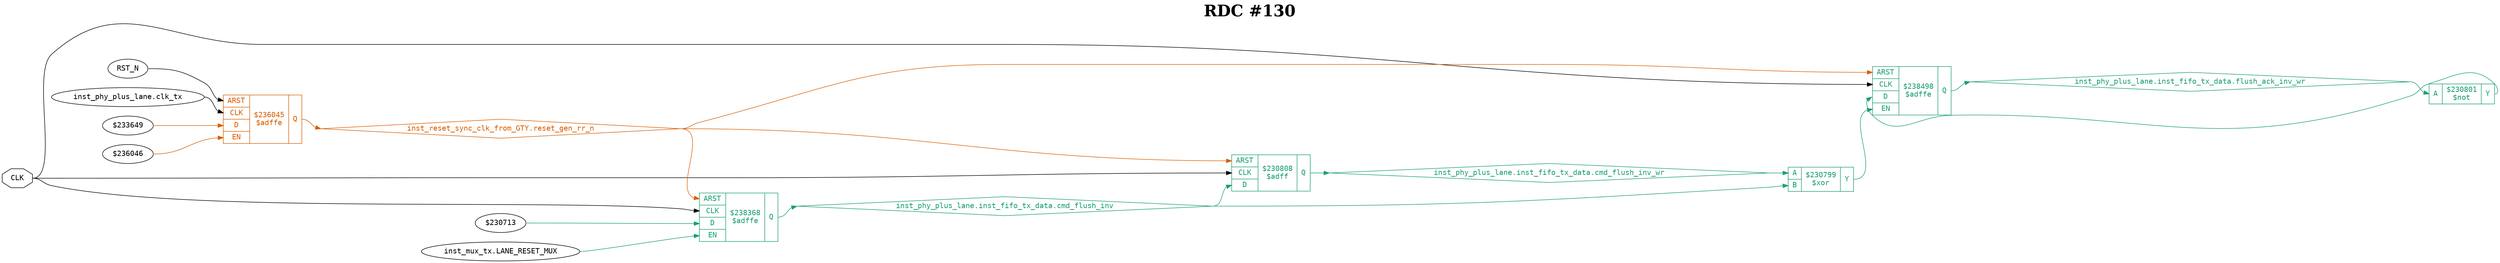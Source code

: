 digraph "spacefibre_light_top" {
label=<<b>RDC #130</b>>;
labelloc="t"
fontsize="30"
node ["fontname"="Courier"]
edge ["fontname"="Courier"]
rankdir="LR";
remincross=true;
n3 [ shape=octagon, label="CLK", color="black", fontcolor="black", href="/src/ip_spacefibre_light_top/spacefibre_light_top.vhd#45" ];
n4 [ shape=diamond, label="inst_phy_plus_lane.inst_fifo_tx_data.cmd_flush_inv", colorscheme="dark28", color="1", fontcolor="1", href="/src/ip/fifo_dc/fifo_dc.vhd#112" ];
n5 [ shape=diamond, label="inst_phy_plus_lane.inst_fifo_tx_data.cmd_flush_inv_wr", colorscheme="dark28", color="1", fontcolor="1", href="/src/ip/fifo_dc/fifo_dc.vhd#113" ];
n6 [ shape=diamond, label="inst_phy_plus_lane.inst_fifo_tx_data.flush_ack_inv_wr", colorscheme="dark28", color="1", fontcolor="1", href="/src/ip/fifo_dc/fifo_dc.vhd#115" ];
n7 [ shape=diamond, label="inst_reset_sync_clk_from_GTY.reset_gen_rr_n", colorscheme="dark28", color="2", fontcolor="2", href="/src/ip_spacefibre_light_top/reset_gen.vhd#46" ];
{ rank="source"; n3;}
{ rank="sink";}
v0 [ label="RST_N" ];
v1 [ label="inst_phy_plus_lane.clk_tx" ];
v2 [ label="$233649" ];
v3 [ label="$236046" ];
c12 [ shape=record, label="{{<p8> ARST|<p3> CLK|<p9> D|<p10> EN}|$236045\n$adffe|{<p11> Q}}", colorscheme="dark28", color="2", fontcolor="2" , href="/src/ip_spacefibre_light_top/reset_gen.vhd#56"  ];
v4 [ label="$230713" ];
v5 [ label="inst_mux_tx.LANE_RESET_MUX" ];
c13 [ shape=record, label="{{<p8> ARST|<p3> CLK|<p9> D|<p10> EN}|$238368\n$adffe|{<p11> Q}}", colorscheme="dark28", color="1", fontcolor="1" , href="/src/ip/fifo_dc/fifo_dc.vhd#440"  ];
c14 [ shape=record, label="{{<p8> ARST|<p3> CLK|<p9> D|<p10> EN}|$238498\n$adffe|{<p11> Q}}", colorscheme="dark28", color="1", fontcolor="1" , href="/src/ip/fifo_dc/fifo_dc.vhd#199"  ];
c15 [ shape=record, label="{{<p8> ARST|<p3> CLK|<p9> D}|$230808\n$adff|{<p11> Q}}", colorscheme="dark28", color="1", fontcolor="1" , href="/src/ip/fifo_dc/fifo_dc.vhd#199"  ];
c19 [ shape=record, label="{{<p16> A|<p17> B}|$230799\n$xor|{<p18> Y}}", colorscheme="dark28", color="1", fontcolor="1" , href="/src/ip/fifo_dc/fifo_dc.vhd#205"  ];
c20 [ shape=record, label="{{<p16> A}|$230801\n$not|{<p18> Y}}", colorscheme="dark28", color="1", fontcolor="1" , href="/src/ip/fifo_dc/fifo_dc.vhd#207"  ];
c19:p18:e -> c14:p10:w [colorscheme="dark28", color="1", fontcolor="1", label=""];
c20:p18:e -> c14:p9:w [colorscheme="dark28", color="1", fontcolor="1", label=""];
n3:e -> c13:p3:w [color="black", fontcolor="black", label=""];
n3:e -> c14:p3:w [color="black", fontcolor="black", label=""];
n3:e -> c15:p3:w [color="black", fontcolor="black", label=""];
c13:p11:e -> n4:w [colorscheme="dark28", color="1", fontcolor="1", label=""];
n4:e -> c15:p9:w [colorscheme="dark28", color="1", fontcolor="1", label=""];
n4:e -> c19:p17:w [colorscheme="dark28", color="1", fontcolor="1", label=""];
c15:p11:e -> n5:w [colorscheme="dark28", color="1", fontcolor="1", label=""];
n5:e -> c19:p16:w [colorscheme="dark28", color="1", fontcolor="1", label=""];
c14:p11:e -> n6:w [colorscheme="dark28", color="1", fontcolor="1", label=""];
n6:e -> c20:p16:w [colorscheme="dark28", color="1", fontcolor="1", label=""];
c12:p11:e -> n7:w [colorscheme="dark28", color="2", fontcolor="2", label=""];
n7:e -> c13:p8:w [colorscheme="dark28", color="2", fontcolor="2", label=""];
n7:e -> c14:p8:w [colorscheme="dark28", color="2", fontcolor="2", label=""];
n7:e -> c15:p8:w [colorscheme="dark28", color="2", fontcolor="2", label=""];
v0:e -> c12:p8:w [color="black", fontcolor="black", label=""];
v1:e -> c12:p3:w [color="black", fontcolor="black", label=""];
v2:e -> c12:p9:w [colorscheme="dark28", color="2", fontcolor="2", label=""];
v3:e -> c12:p10:w [colorscheme="dark28", color="2", fontcolor="2", label=""];
v4:e -> c13:p9:w [colorscheme="dark28", color="1", fontcolor="1", label=""];
v5:e -> c13:p10:w [colorscheme="dark28", color="1", fontcolor="1", label=""];
}
